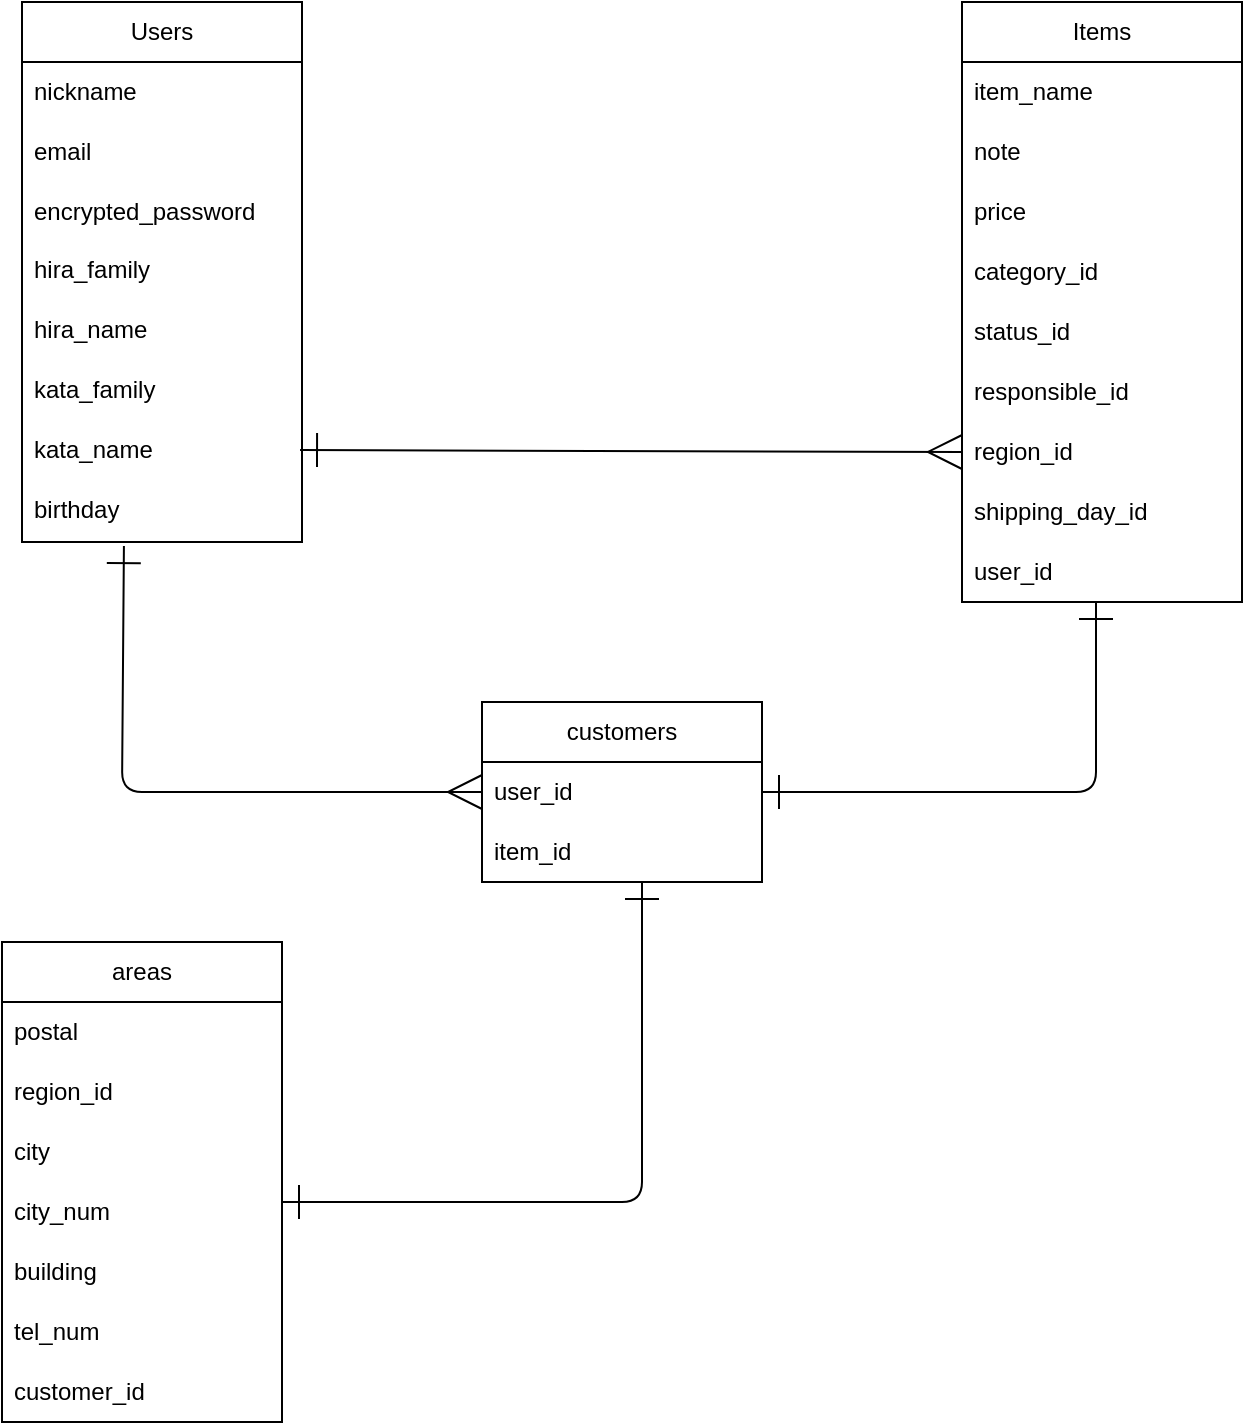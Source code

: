 <mxfile>
    <diagram id="GT8G0kYRrdyZB7FlIVXF" name="ページ1">
        <mxGraphModel dx="987" dy="713" grid="1" gridSize="10" guides="1" tooltips="1" connect="0" arrows="1" fold="1" page="1" pageScale="1" pageWidth="827" pageHeight="1169" math="0" shadow="0">
            <root>
                <mxCell id="0"/>
                <mxCell id="1" parent="0"/>
                <mxCell id="4" value="Users" style="swimlane;fontStyle=0;childLayout=stackLayout;horizontal=1;startSize=30;horizontalStack=0;resizeParent=1;resizeParentMax=0;resizeLast=0;collapsible=1;marginBottom=0;whiteSpace=wrap;html=1;" parent="1" vertex="1">
                    <mxGeometry x="130" y="50" width="140" height="270" as="geometry"/>
                </mxCell>
                <mxCell id="5" value="nickname" style="text;strokeColor=none;fillColor=none;align=left;verticalAlign=middle;spacingLeft=4;spacingRight=4;overflow=hidden;points=[[0,0.5],[1,0.5]];portConstraint=eastwest;rotatable=0;whiteSpace=wrap;html=1;" parent="4" vertex="1">
                    <mxGeometry y="30" width="140" height="30" as="geometry"/>
                </mxCell>
                <mxCell id="6" value="email" style="text;strokeColor=none;fillColor=none;align=left;verticalAlign=middle;spacingLeft=4;spacingRight=4;overflow=hidden;points=[[0,0.5],[1,0.5]];portConstraint=eastwest;rotatable=0;whiteSpace=wrap;html=1;" parent="4" vertex="1">
                    <mxGeometry y="60" width="140" height="30" as="geometry"/>
                </mxCell>
                <mxCell id="7" value="encrypted_password" style="text;strokeColor=none;fillColor=none;align=left;verticalAlign=middle;spacingLeft=4;spacingRight=4;overflow=hidden;points=[[0,0.5],[1,0.5]];portConstraint=eastwest;rotatable=0;whiteSpace=wrap;html=1;" parent="4" vertex="1">
                    <mxGeometry y="90" width="140" height="30" as="geometry"/>
                </mxCell>
                <mxCell id="52" value="hira_family" style="text;strokeColor=none;fillColor=none;spacingLeft=4;spacingRight=4;overflow=hidden;rotatable=0;points=[[0,0.5],[1,0.5]];portConstraint=eastwest;fontSize=12;" vertex="1" parent="4">
                    <mxGeometry y="120" width="140" height="30" as="geometry"/>
                </mxCell>
                <mxCell id="48" value="hira_name" style="text;strokeColor=none;fillColor=none;spacingLeft=4;spacingRight=4;overflow=hidden;rotatable=0;points=[[0,0.5],[1,0.5]];portConstraint=eastwest;fontSize=12;" vertex="1" parent="4">
                    <mxGeometry y="150" width="140" height="30" as="geometry"/>
                </mxCell>
                <mxCell id="53" value="kata_family" style="text;strokeColor=none;fillColor=none;spacingLeft=4;spacingRight=4;overflow=hidden;rotatable=0;points=[[0,0.5],[1,0.5]];portConstraint=eastwest;fontSize=12;" vertex="1" parent="4">
                    <mxGeometry y="180" width="140" height="30" as="geometry"/>
                </mxCell>
                <mxCell id="47" value="kata_name" style="text;strokeColor=none;fillColor=none;spacingLeft=4;spacingRight=4;overflow=hidden;rotatable=0;points=[[0,0.5],[1,0.5]];portConstraint=eastwest;fontSize=12;" vertex="1" parent="4">
                    <mxGeometry y="210" width="140" height="30" as="geometry"/>
                </mxCell>
                <mxCell id="51" value="birthday" style="text;strokeColor=none;fillColor=none;spacingLeft=4;spacingRight=4;overflow=hidden;rotatable=0;points=[[0,0.5],[1,0.5]];portConstraint=eastwest;fontSize=12;" vertex="1" parent="4">
                    <mxGeometry y="240" width="140" height="30" as="geometry"/>
                </mxCell>
                <mxCell id="9" value="Items" style="swimlane;fontStyle=0;childLayout=stackLayout;horizontal=1;startSize=30;horizontalStack=0;resizeParent=1;resizeParentMax=0;resizeLast=0;collapsible=1;marginBottom=0;whiteSpace=wrap;html=1;" parent="1" vertex="1">
                    <mxGeometry x="600" y="50" width="140" height="300" as="geometry"/>
                </mxCell>
                <mxCell id="10" value="item_name" style="text;strokeColor=none;fillColor=none;align=left;verticalAlign=middle;spacingLeft=4;spacingRight=4;overflow=hidden;points=[[0,0.5],[1,0.5]];portConstraint=eastwest;rotatable=0;whiteSpace=wrap;html=1;" parent="9" vertex="1">
                    <mxGeometry y="30" width="140" height="30" as="geometry"/>
                </mxCell>
                <mxCell id="37" value="note" style="text;strokeColor=none;fillColor=none;align=left;verticalAlign=middle;spacingLeft=4;spacingRight=4;overflow=hidden;points=[[0,0.5],[1,0.5]];portConstraint=eastwest;rotatable=0;whiteSpace=wrap;html=1;" parent="9" vertex="1">
                    <mxGeometry y="60" width="140" height="30" as="geometry"/>
                </mxCell>
                <mxCell id="11" value="price" style="text;strokeColor=none;fillColor=none;align=left;verticalAlign=middle;spacingLeft=4;spacingRight=4;overflow=hidden;points=[[0,0.5],[1,0.5]];portConstraint=eastwest;rotatable=0;whiteSpace=wrap;html=1;" parent="9" vertex="1">
                    <mxGeometry y="90" width="140" height="30" as="geometry"/>
                </mxCell>
                <mxCell id="13" value="category_id" style="text;strokeColor=none;fillColor=none;align=left;verticalAlign=middle;spacingLeft=4;spacingRight=4;overflow=hidden;points=[[0,0.5],[1,0.5]];portConstraint=eastwest;rotatable=0;whiteSpace=wrap;html=1;" parent="9" vertex="1">
                    <mxGeometry y="120" width="140" height="30" as="geometry"/>
                </mxCell>
                <mxCell id="14" value="status_id" style="text;strokeColor=none;fillColor=none;align=left;verticalAlign=middle;spacingLeft=4;spacingRight=4;overflow=hidden;points=[[0,0.5],[1,0.5]];portConstraint=eastwest;rotatable=0;whiteSpace=wrap;html=1;" parent="9" vertex="1">
                    <mxGeometry y="150" width="140" height="30" as="geometry"/>
                </mxCell>
                <mxCell id="15" value="responsible_id" style="text;strokeColor=none;fillColor=none;align=left;verticalAlign=middle;spacingLeft=4;spacingRight=4;overflow=hidden;points=[[0,0.5],[1,0.5]];portConstraint=eastwest;rotatable=0;whiteSpace=wrap;html=1;" parent="9" vertex="1">
                    <mxGeometry y="180" width="140" height="30" as="geometry"/>
                </mxCell>
                <mxCell id="16" value="region_id" style="text;strokeColor=none;fillColor=none;align=left;verticalAlign=middle;spacingLeft=4;spacingRight=4;overflow=hidden;points=[[0,0.5],[1,0.5]];portConstraint=eastwest;rotatable=0;whiteSpace=wrap;html=1;" parent="9" vertex="1">
                    <mxGeometry y="210" width="140" height="30" as="geometry"/>
                </mxCell>
                <mxCell id="17" value="shipping_day_id" style="text;strokeColor=none;fillColor=none;align=left;verticalAlign=middle;spacingLeft=4;spacingRight=4;overflow=hidden;points=[[0,0.5],[1,0.5]];portConstraint=eastwest;rotatable=0;whiteSpace=wrap;html=1;" parent="9" vertex="1">
                    <mxGeometry y="240" width="140" height="30" as="geometry"/>
                </mxCell>
                <mxCell id="12" value="user_id" style="text;strokeColor=none;fillColor=none;align=left;verticalAlign=middle;spacingLeft=4;spacingRight=4;overflow=hidden;points=[[0,0.5],[1,0.5]];portConstraint=eastwest;rotatable=0;whiteSpace=wrap;html=1;" parent="9" vertex="1">
                    <mxGeometry y="270" width="140" height="30" as="geometry"/>
                </mxCell>
                <mxCell id="18" value="customers" style="swimlane;fontStyle=0;childLayout=stackLayout;horizontal=1;startSize=30;horizontalStack=0;resizeParent=1;resizeParentMax=0;resizeLast=0;collapsible=1;marginBottom=0;whiteSpace=wrap;html=1;" parent="1" vertex="1">
                    <mxGeometry x="360" y="400" width="140" height="90" as="geometry"/>
                </mxCell>
                <mxCell id="19" value="user_id" style="text;strokeColor=none;fillColor=none;align=left;verticalAlign=middle;spacingLeft=4;spacingRight=4;overflow=hidden;points=[[0,0.5],[1,0.5]];portConstraint=eastwest;rotatable=0;whiteSpace=wrap;html=1;" parent="18" vertex="1">
                    <mxGeometry y="30" width="140" height="30" as="geometry"/>
                </mxCell>
                <mxCell id="20" value="item_id" style="text;strokeColor=none;fillColor=none;align=left;verticalAlign=middle;spacingLeft=4;spacingRight=4;overflow=hidden;points=[[0,0.5],[1,0.5]];portConstraint=eastwest;rotatable=0;whiteSpace=wrap;html=1;" parent="18" vertex="1">
                    <mxGeometry y="60" width="140" height="30" as="geometry"/>
                </mxCell>
                <mxCell id="22" value="areas" style="swimlane;fontStyle=0;childLayout=stackLayout;horizontal=1;startSize=30;horizontalStack=0;resizeParent=1;resizeParentMax=0;resizeLast=0;collapsible=1;marginBottom=0;whiteSpace=wrap;html=1;" parent="1" vertex="1">
                    <mxGeometry x="120" y="520" width="140" height="240" as="geometry"/>
                </mxCell>
                <mxCell id="23" value="postal" style="text;strokeColor=none;fillColor=none;align=left;verticalAlign=middle;spacingLeft=4;spacingRight=4;overflow=hidden;points=[[0,0.5],[1,0.5]];portConstraint=eastwest;rotatable=0;whiteSpace=wrap;html=1;" parent="22" vertex="1">
                    <mxGeometry y="30" width="140" height="30" as="geometry"/>
                </mxCell>
                <mxCell id="24" value="region_id" style="text;strokeColor=none;fillColor=none;align=left;verticalAlign=middle;spacingLeft=4;spacingRight=4;overflow=hidden;points=[[0,0.5],[1,0.5]];portConstraint=eastwest;rotatable=0;whiteSpace=wrap;html=1;" parent="22" vertex="1">
                    <mxGeometry y="60" width="140" height="30" as="geometry"/>
                </mxCell>
                <mxCell id="27" value="city" style="text;strokeColor=none;fillColor=none;align=left;verticalAlign=middle;spacingLeft=4;spacingRight=4;overflow=hidden;points=[[0,0.5],[1,0.5]];portConstraint=eastwest;rotatable=0;whiteSpace=wrap;html=1;" parent="22" vertex="1">
                    <mxGeometry y="90" width="140" height="30" as="geometry"/>
                </mxCell>
                <mxCell id="28" value="city_num" style="text;strokeColor=none;fillColor=none;align=left;verticalAlign=middle;spacingLeft=4;spacingRight=4;overflow=hidden;points=[[0,0.5],[1,0.5]];portConstraint=eastwest;rotatable=0;whiteSpace=wrap;html=1;" parent="22" vertex="1">
                    <mxGeometry y="120" width="140" height="30" as="geometry"/>
                </mxCell>
                <mxCell id="26" value="building" style="text;strokeColor=none;fillColor=none;align=left;verticalAlign=middle;spacingLeft=4;spacingRight=4;overflow=hidden;points=[[0,0.5],[1,0.5]];portConstraint=eastwest;rotatable=0;whiteSpace=wrap;html=1;" parent="22" vertex="1">
                    <mxGeometry y="150" width="140" height="30" as="geometry"/>
                </mxCell>
                <mxCell id="25" value="tel_num" style="text;strokeColor=none;fillColor=none;align=left;verticalAlign=middle;spacingLeft=4;spacingRight=4;overflow=hidden;points=[[0,0.5],[1,0.5]];portConstraint=eastwest;rotatable=0;whiteSpace=wrap;html=1;" parent="22" vertex="1">
                    <mxGeometry y="180" width="140" height="30" as="geometry"/>
                </mxCell>
                <mxCell id="29" value="customer_id" style="text;strokeColor=none;fillColor=none;align=left;verticalAlign=middle;spacingLeft=4;spacingRight=4;overflow=hidden;points=[[0,0.5],[1,0.5]];portConstraint=eastwest;rotatable=0;whiteSpace=wrap;html=1;" parent="22" vertex="1">
                    <mxGeometry y="210" width="140" height="30" as="geometry"/>
                </mxCell>
                <mxCell id="38" value="" style="endArrow=ERmany;html=1;exitX=0.993;exitY=0.467;exitDx=0;exitDy=0;entryX=0;entryY=0.5;entryDx=0;entryDy=0;strokeWidth=1;startArrow=ERone;startFill=0;endFill=0;targetPerimeterSpacing=0;endSize=15;startSize=15;exitPerimeter=0;" parent="1" target="16" edge="1">
                    <mxGeometry width="50" height="50" relative="1" as="geometry">
                        <mxPoint x="269.02" y="274.01" as="sourcePoint"/>
                        <mxPoint x="430" y="350" as="targetPoint"/>
                    </mxGeometry>
                </mxCell>
                <mxCell id="39" value="" style="endArrow=ERone;html=1;exitX=1;exitY=0.5;exitDx=0;exitDy=0;startArrow=ERone;startFill=0;endFill=0;endSize=15;startSize=15;" parent="1" source="19" edge="1">
                    <mxGeometry width="50" height="50" relative="1" as="geometry">
                        <mxPoint x="380" y="400" as="sourcePoint"/>
                        <mxPoint x="667" y="350" as="targetPoint"/>
                        <Array as="points">
                            <mxPoint x="667" y="445"/>
                        </Array>
                    </mxGeometry>
                </mxCell>
                <mxCell id="40" value="" style="endArrow=ERone;html=1;exitX=0;exitY=0.5;exitDx=0;exitDy=0;startArrow=ERmany;startFill=0;endFill=0;endSize=15;startSize=15;entryX=0.364;entryY=1.067;entryDx=0;entryDy=0;entryPerimeter=0;" parent="1" source="19" edge="1">
                    <mxGeometry width="50" height="50" relative="1" as="geometry">
                        <mxPoint x="380" y="400" as="sourcePoint"/>
                        <mxPoint x="180.96" y="322.01" as="targetPoint"/>
                        <Array as="points">
                            <mxPoint x="180" y="445"/>
                        </Array>
                    </mxGeometry>
                </mxCell>
                <mxCell id="41" value="" style="endArrow=ERone;html=1;startArrow=ERone;startFill=0;endFill=0;endSize=15;startSize=15;" parent="1" edge="1">
                    <mxGeometry width="50" height="50" relative="1" as="geometry">
                        <mxPoint x="260" y="650" as="sourcePoint"/>
                        <mxPoint x="440" y="490" as="targetPoint"/>
                        <Array as="points">
                            <mxPoint x="440" y="650"/>
                        </Array>
                    </mxGeometry>
                </mxCell>
            </root>
        </mxGraphModel>
    </diagram>
</mxfile>
